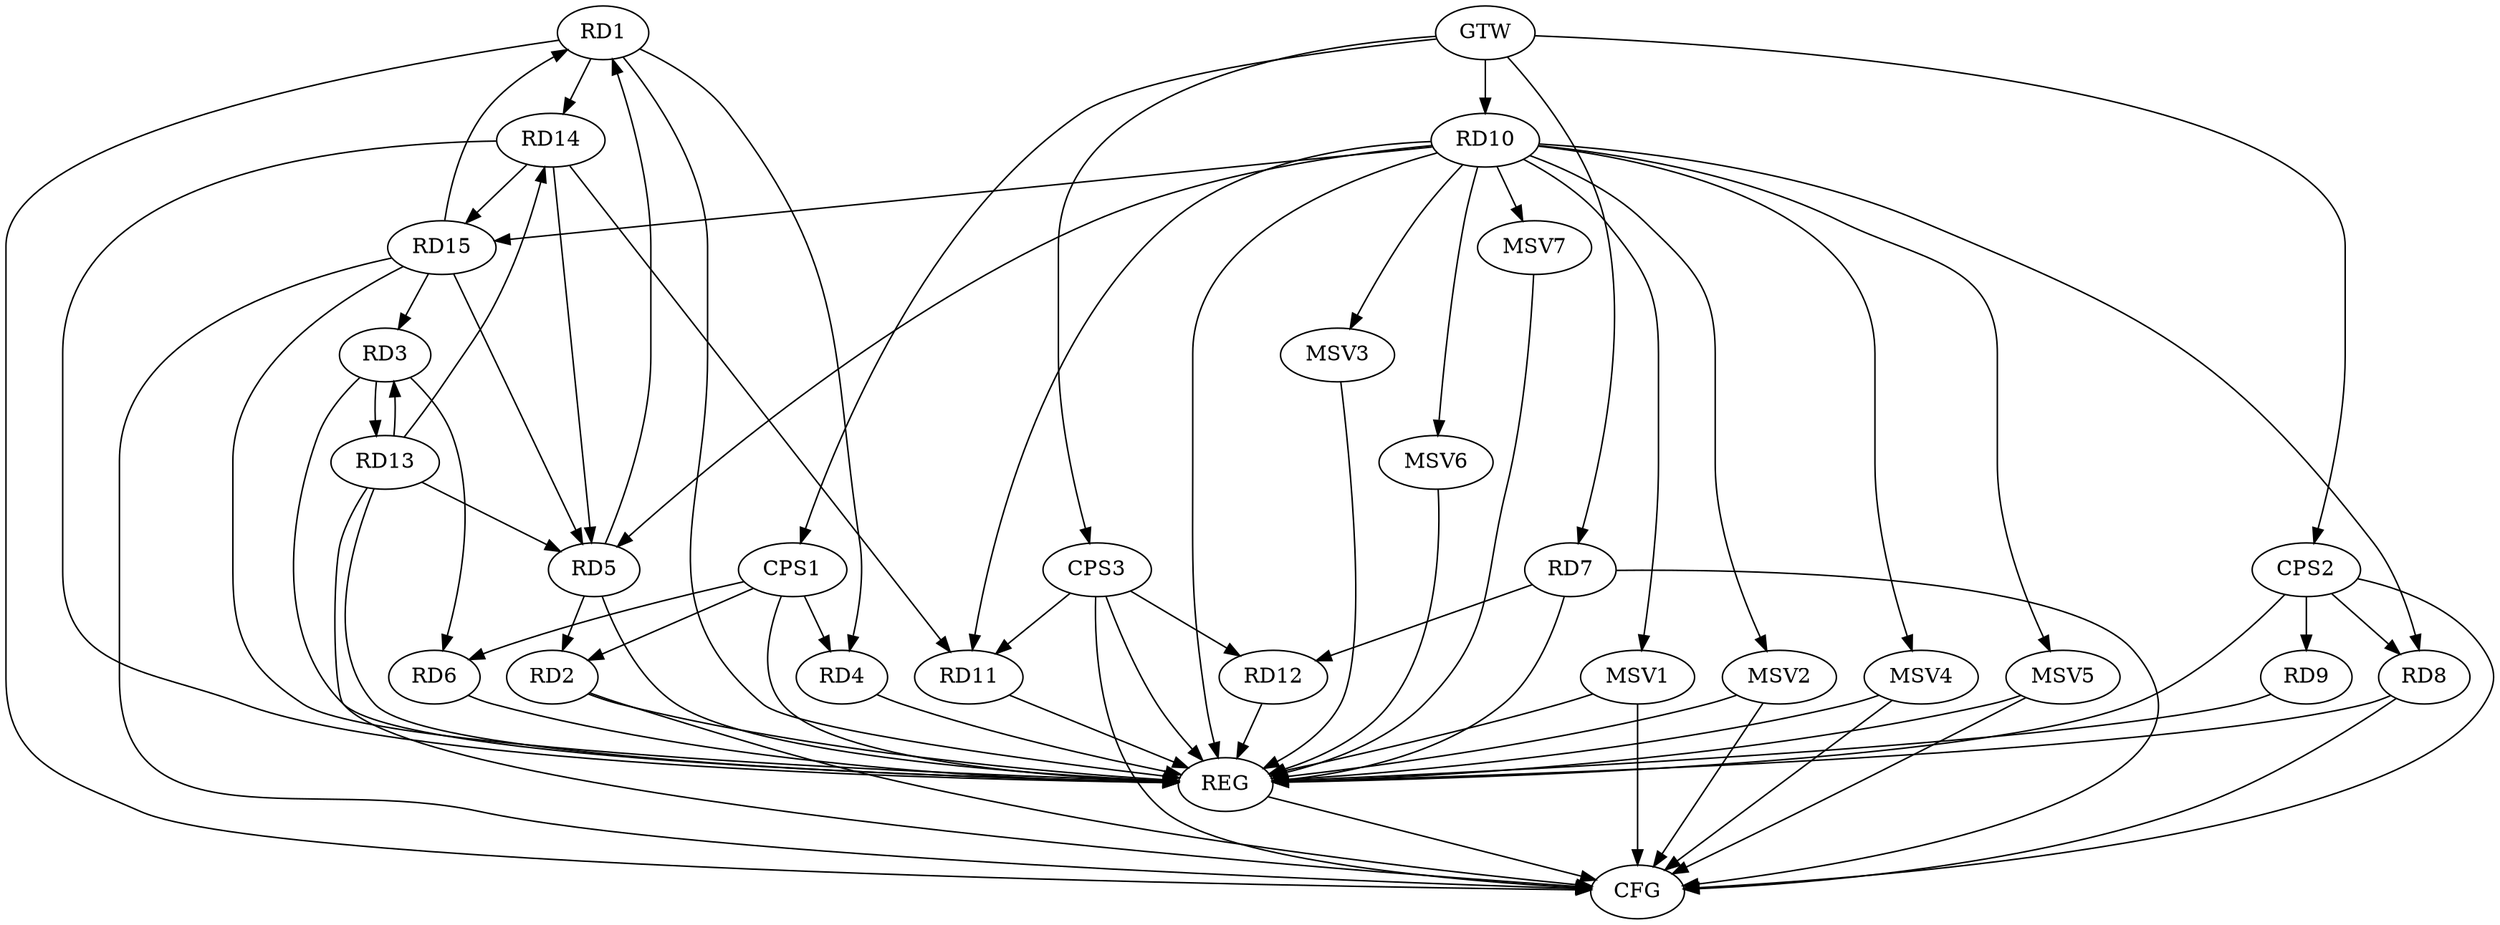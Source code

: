 strict digraph G {
  RD1 [ label="RD1" ];
  RD2 [ label="RD2" ];
  RD3 [ label="RD3" ];
  RD4 [ label="RD4" ];
  RD5 [ label="RD5" ];
  RD6 [ label="RD6" ];
  RD7 [ label="RD7" ];
  RD8 [ label="RD8" ];
  RD9 [ label="RD9" ];
  RD10 [ label="RD10" ];
  RD11 [ label="RD11" ];
  RD12 [ label="RD12" ];
  RD13 [ label="RD13" ];
  RD14 [ label="RD14" ];
  RD15 [ label="RD15" ];
  CPS1 [ label="CPS1" ];
  CPS2 [ label="CPS2" ];
  CPS3 [ label="CPS3" ];
  GTW [ label="GTW" ];
  REG [ label="REG" ];
  CFG [ label="CFG" ];
  MSV1 [ label="MSV1" ];
  MSV2 [ label="MSV2" ];
  MSV3 [ label="MSV3" ];
  MSV4 [ label="MSV4" ];
  MSV5 [ label="MSV5" ];
  MSV6 [ label="MSV6" ];
  MSV7 [ label="MSV7" ];
  RD1 -> RD4;
  RD5 -> RD1;
  RD1 -> RD14;
  RD15 -> RD1;
  RD5 -> RD2;
  RD3 -> RD6;
  RD3 -> RD13;
  RD13 -> RD3;
  RD15 -> RD3;
  RD10 -> RD5;
  RD13 -> RD5;
  RD14 -> RD5;
  RD15 -> RD5;
  RD7 -> RD12;
  RD10 -> RD8;
  RD10 -> RD11;
  RD10 -> RD15;
  RD14 -> RD11;
  RD13 -> RD14;
  RD14 -> RD15;
  CPS1 -> RD2;
  CPS1 -> RD4;
  CPS1 -> RD6;
  CPS2 -> RD8;
  CPS2 -> RD9;
  CPS3 -> RD11;
  CPS3 -> RD12;
  GTW -> RD7;
  GTW -> RD10;
  GTW -> CPS1;
  GTW -> CPS2;
  GTW -> CPS3;
  RD1 -> REG;
  RD2 -> REG;
  RD3 -> REG;
  RD4 -> REG;
  RD5 -> REG;
  RD6 -> REG;
  RD7 -> REG;
  RD8 -> REG;
  RD9 -> REG;
  RD10 -> REG;
  RD11 -> REG;
  RD12 -> REG;
  RD13 -> REG;
  RD14 -> REG;
  RD15 -> REG;
  CPS1 -> REG;
  CPS2 -> REG;
  CPS3 -> REG;
  RD8 -> CFG;
  CPS3 -> CFG;
  RD13 -> CFG;
  RD15 -> CFG;
  RD1 -> CFG;
  RD7 -> CFG;
  RD2 -> CFG;
  CPS2 -> CFG;
  REG -> CFG;
  RD10 -> MSV1;
  MSV1 -> REG;
  MSV1 -> CFG;
  RD10 -> MSV2;
  MSV2 -> REG;
  MSV2 -> CFG;
  RD10 -> MSV3;
  MSV3 -> REG;
  RD10 -> MSV4;
  RD10 -> MSV5;
  MSV4 -> REG;
  MSV4 -> CFG;
  MSV5 -> REG;
  MSV5 -> CFG;
  RD10 -> MSV6;
  MSV6 -> REG;
  RD10 -> MSV7;
  MSV7 -> REG;
}
